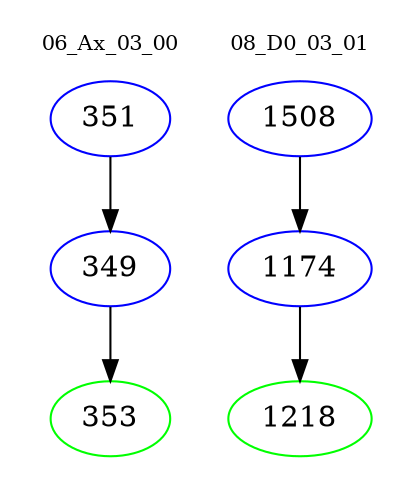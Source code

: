 digraph{
subgraph cluster_0 {
color = white
label = "06_Ax_03_00";
fontsize=10;
T0_351 [label="351", color="blue"]
T0_351 -> T0_349 [color="black"]
T0_349 [label="349", color="blue"]
T0_349 -> T0_353 [color="black"]
T0_353 [label="353", color="green"]
}
subgraph cluster_1 {
color = white
label = "08_D0_03_01";
fontsize=10;
T1_1508 [label="1508", color="blue"]
T1_1508 -> T1_1174 [color="black"]
T1_1174 [label="1174", color="blue"]
T1_1174 -> T1_1218 [color="black"]
T1_1218 [label="1218", color="green"]
}
}
